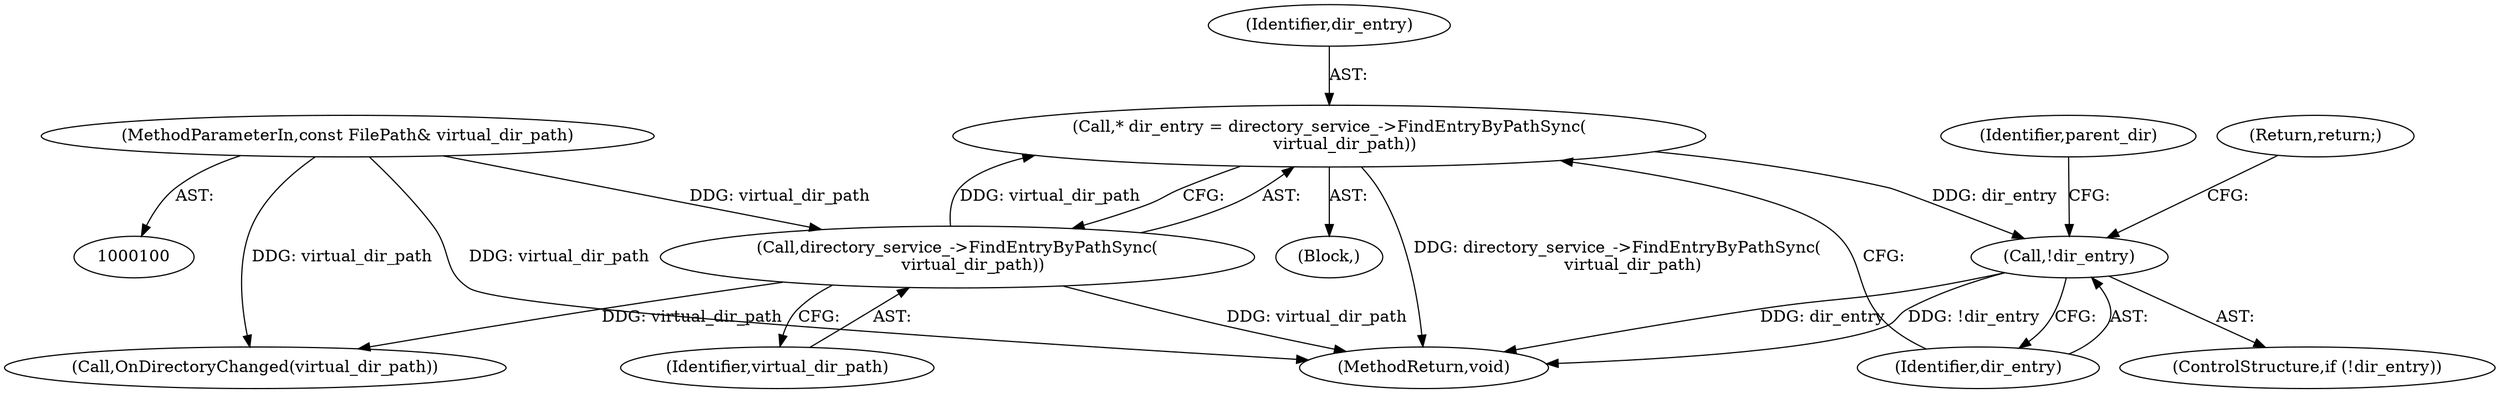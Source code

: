 digraph "0_Chrome_dd3b6fe574edad231c01c78e4647a74c38dc4178_0@pointer" {
"1000119" [label="(Call,* dir_entry = directory_service_->FindEntryByPathSync(\n      virtual_dir_path))"];
"1000121" [label="(Call,directory_service_->FindEntryByPathSync(\n      virtual_dir_path))"];
"1000102" [label="(MethodParameterIn,const FilePath& virtual_dir_path)"];
"1000124" [label="(Call,!dir_entry)"];
"1000121" [label="(Call,directory_service_->FindEntryByPathSync(\n      virtual_dir_path))"];
"1000129" [label="(Identifier,parent_dir)"];
"1000120" [label="(Identifier,dir_entry)"];
"1000119" [label="(Call,* dir_entry = directory_service_->FindEntryByPathSync(\n      virtual_dir_path))"];
"1000208" [label="(MethodReturn,void)"];
"1000172" [label="(Call,OnDirectoryChanged(virtual_dir_path))"];
"1000124" [label="(Call,!dir_entry)"];
"1000125" [label="(Identifier,dir_entry)"];
"1000123" [label="(ControlStructure,if (!dir_entry))"];
"1000122" [label="(Identifier,virtual_dir_path)"];
"1000126" [label="(Return,return;)"];
"1000107" [label="(Block,)"];
"1000102" [label="(MethodParameterIn,const FilePath& virtual_dir_path)"];
"1000119" -> "1000107"  [label="AST: "];
"1000119" -> "1000121"  [label="CFG: "];
"1000120" -> "1000119"  [label="AST: "];
"1000121" -> "1000119"  [label="AST: "];
"1000125" -> "1000119"  [label="CFG: "];
"1000119" -> "1000208"  [label="DDG: directory_service_->FindEntryByPathSync(\n      virtual_dir_path)"];
"1000121" -> "1000119"  [label="DDG: virtual_dir_path"];
"1000119" -> "1000124"  [label="DDG: dir_entry"];
"1000121" -> "1000122"  [label="CFG: "];
"1000122" -> "1000121"  [label="AST: "];
"1000121" -> "1000208"  [label="DDG: virtual_dir_path"];
"1000102" -> "1000121"  [label="DDG: virtual_dir_path"];
"1000121" -> "1000172"  [label="DDG: virtual_dir_path"];
"1000102" -> "1000100"  [label="AST: "];
"1000102" -> "1000208"  [label="DDG: virtual_dir_path"];
"1000102" -> "1000172"  [label="DDG: virtual_dir_path"];
"1000124" -> "1000123"  [label="AST: "];
"1000124" -> "1000125"  [label="CFG: "];
"1000125" -> "1000124"  [label="AST: "];
"1000126" -> "1000124"  [label="CFG: "];
"1000129" -> "1000124"  [label="CFG: "];
"1000124" -> "1000208"  [label="DDG: dir_entry"];
"1000124" -> "1000208"  [label="DDG: !dir_entry"];
}
